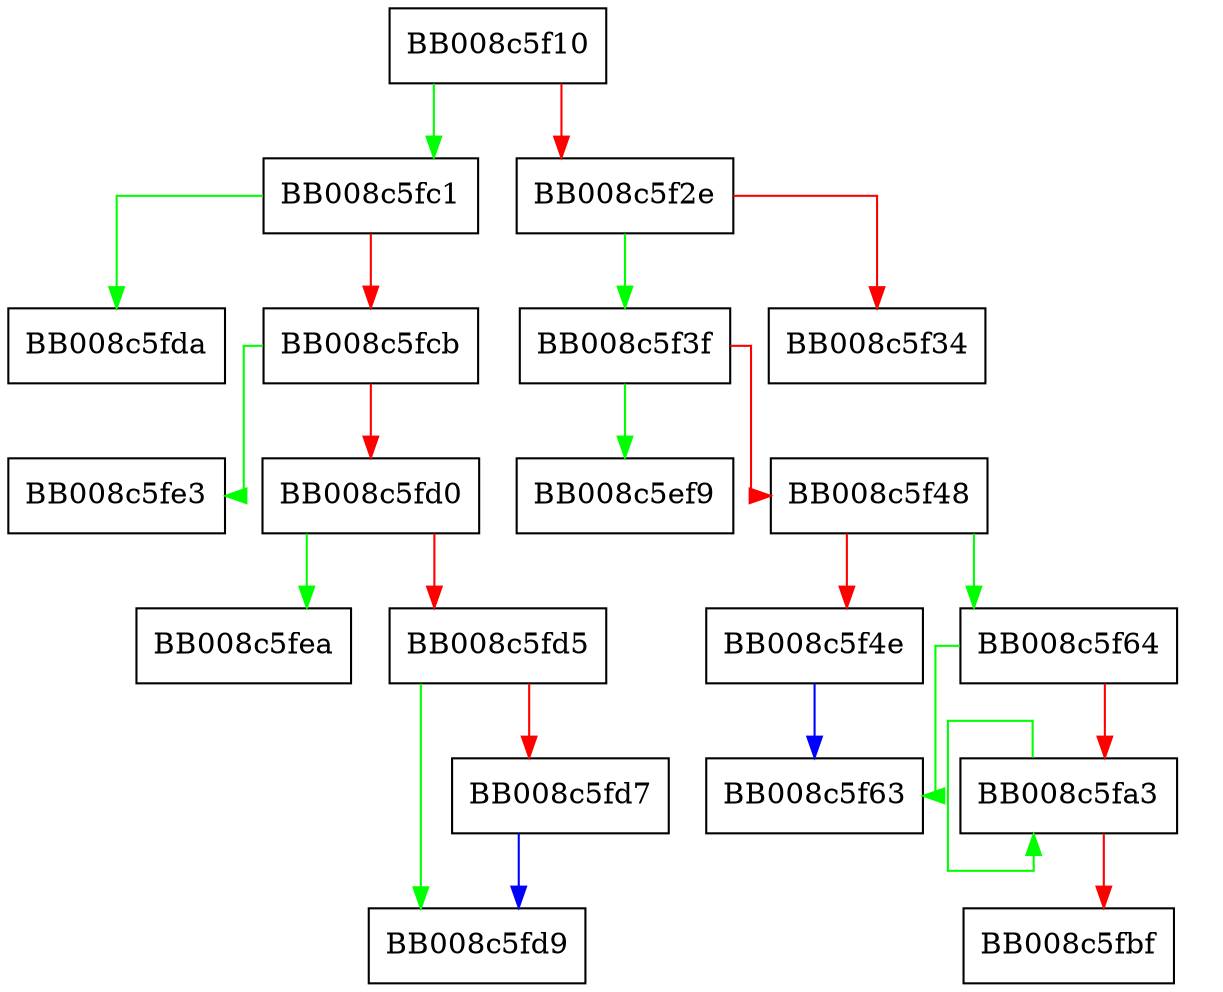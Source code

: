 digraph __memset_sse2_unaligned_erms {
  node [shape="box"];
  graph [splines=ortho];
  BB008c5f10 -> BB008c5fc1 [color="green"];
  BB008c5f10 -> BB008c5f2e [color="red"];
  BB008c5f2e -> BB008c5f3f [color="green"];
  BB008c5f2e -> BB008c5f34 [color="red"];
  BB008c5f3f -> BB008c5ef9 [color="green"];
  BB008c5f3f -> BB008c5f48 [color="red"];
  BB008c5f48 -> BB008c5f64 [color="green"];
  BB008c5f48 -> BB008c5f4e [color="red"];
  BB008c5f4e -> BB008c5f63 [color="blue"];
  BB008c5f64 -> BB008c5f63 [color="green"];
  BB008c5f64 -> BB008c5fa3 [color="red"];
  BB008c5fa3 -> BB008c5fa3 [color="green"];
  BB008c5fa3 -> BB008c5fbf [color="red"];
  BB008c5fc1 -> BB008c5fda [color="green"];
  BB008c5fc1 -> BB008c5fcb [color="red"];
  BB008c5fcb -> BB008c5fe3 [color="green"];
  BB008c5fcb -> BB008c5fd0 [color="red"];
  BB008c5fd0 -> BB008c5fea [color="green"];
  BB008c5fd0 -> BB008c5fd5 [color="red"];
  BB008c5fd5 -> BB008c5fd9 [color="green"];
  BB008c5fd5 -> BB008c5fd7 [color="red"];
  BB008c5fd7 -> BB008c5fd9 [color="blue"];
}